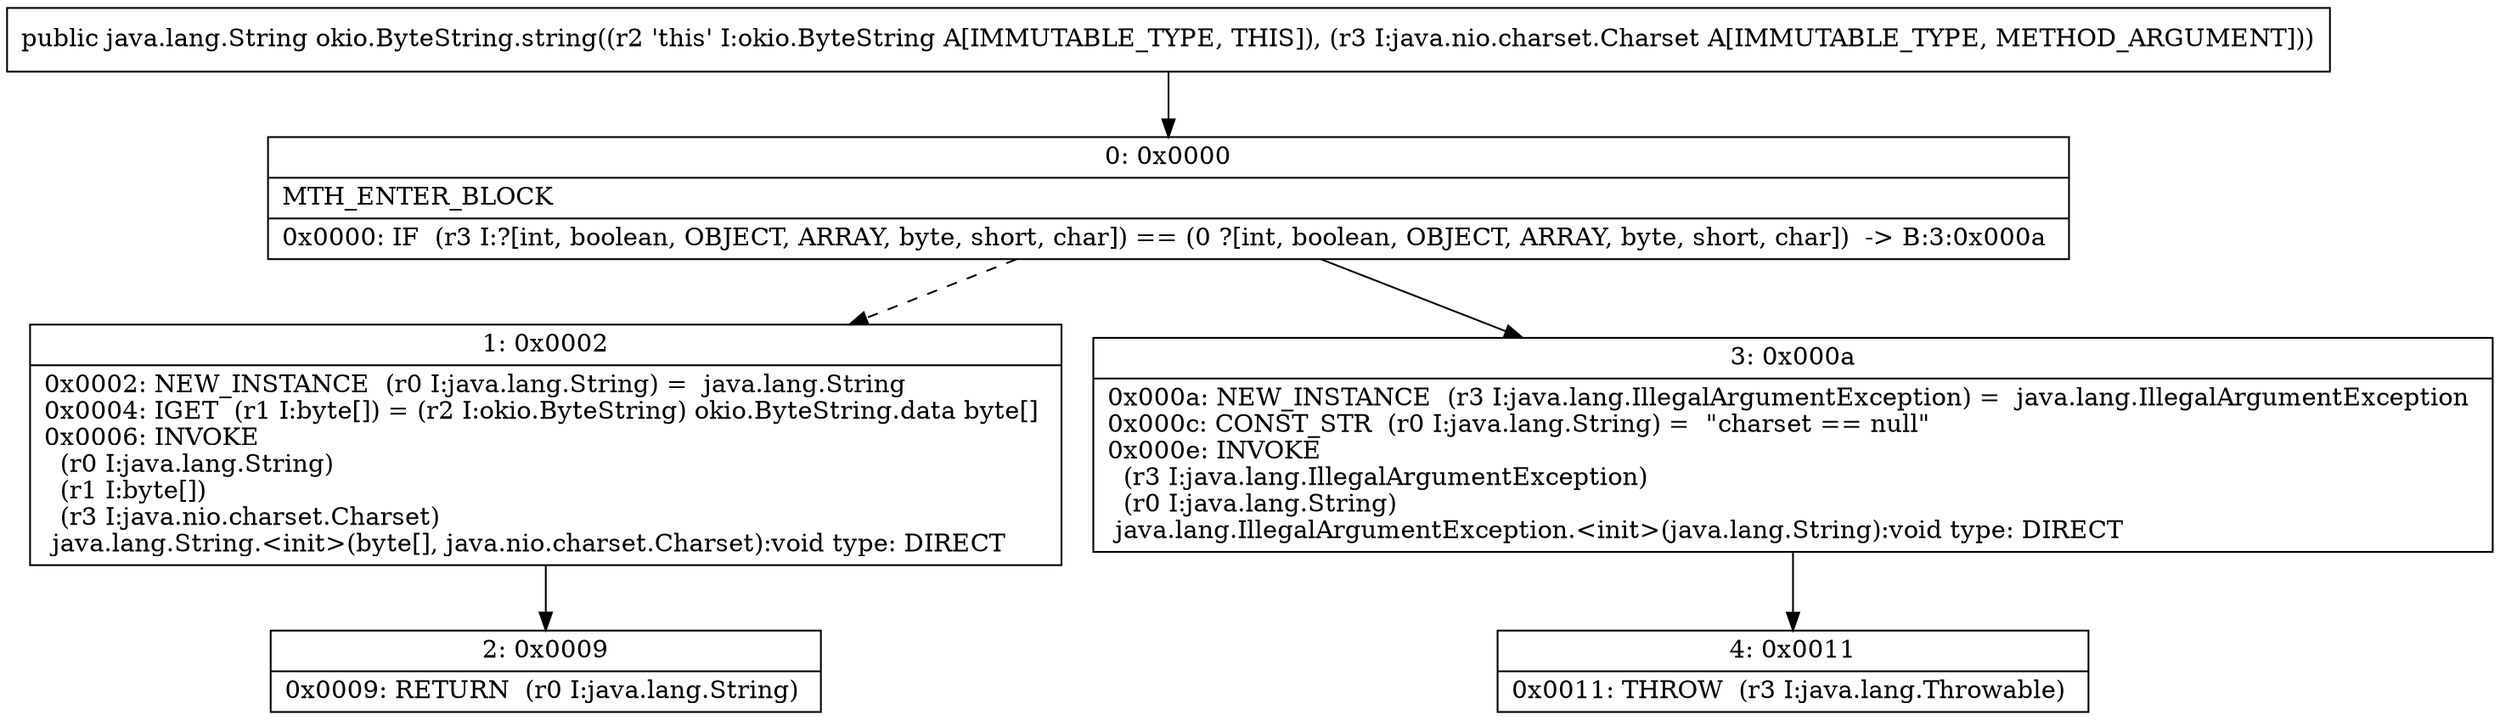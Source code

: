 digraph "CFG forokio.ByteString.string(Ljava\/nio\/charset\/Charset;)Ljava\/lang\/String;" {
Node_0 [shape=record,label="{0\:\ 0x0000|MTH_ENTER_BLOCK\l|0x0000: IF  (r3 I:?[int, boolean, OBJECT, ARRAY, byte, short, char]) == (0 ?[int, boolean, OBJECT, ARRAY, byte, short, char])  \-\> B:3:0x000a \l}"];
Node_1 [shape=record,label="{1\:\ 0x0002|0x0002: NEW_INSTANCE  (r0 I:java.lang.String) =  java.lang.String \l0x0004: IGET  (r1 I:byte[]) = (r2 I:okio.ByteString) okio.ByteString.data byte[] \l0x0006: INVOKE  \l  (r0 I:java.lang.String)\l  (r1 I:byte[])\l  (r3 I:java.nio.charset.Charset)\l java.lang.String.\<init\>(byte[], java.nio.charset.Charset):void type: DIRECT \l}"];
Node_2 [shape=record,label="{2\:\ 0x0009|0x0009: RETURN  (r0 I:java.lang.String) \l}"];
Node_3 [shape=record,label="{3\:\ 0x000a|0x000a: NEW_INSTANCE  (r3 I:java.lang.IllegalArgumentException) =  java.lang.IllegalArgumentException \l0x000c: CONST_STR  (r0 I:java.lang.String) =  \"charset == null\" \l0x000e: INVOKE  \l  (r3 I:java.lang.IllegalArgumentException)\l  (r0 I:java.lang.String)\l java.lang.IllegalArgumentException.\<init\>(java.lang.String):void type: DIRECT \l}"];
Node_4 [shape=record,label="{4\:\ 0x0011|0x0011: THROW  (r3 I:java.lang.Throwable) \l}"];
MethodNode[shape=record,label="{public java.lang.String okio.ByteString.string((r2 'this' I:okio.ByteString A[IMMUTABLE_TYPE, THIS]), (r3 I:java.nio.charset.Charset A[IMMUTABLE_TYPE, METHOD_ARGUMENT])) }"];
MethodNode -> Node_0;
Node_0 -> Node_1[style=dashed];
Node_0 -> Node_3;
Node_1 -> Node_2;
Node_3 -> Node_4;
}

